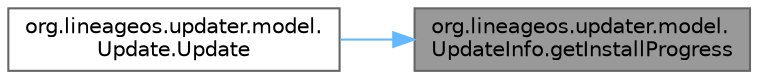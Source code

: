 digraph "org.lineageos.updater.model.UpdateInfo.getInstallProgress"
{
 // LATEX_PDF_SIZE
  bgcolor="transparent";
  edge [fontname=Helvetica,fontsize=10,labelfontname=Helvetica,labelfontsize=10];
  node [fontname=Helvetica,fontsize=10,shape=box,height=0.2,width=0.4];
  rankdir="RL";
  Node1 [label="org.lineageos.updater.model.\lUpdateInfo.getInstallProgress",height=0.2,width=0.4,color="gray40", fillcolor="grey60", style="filled", fontcolor="black",tooltip=" "];
  Node1 -> Node2 [dir="back",color="steelblue1",style="solid"];
  Node2 [label="org.lineageos.updater.model.\lUpdate.Update",height=0.2,width=0.4,color="grey40", fillcolor="white", style="filled",URL="$classorg_1_1lineageos_1_1updater_1_1model_1_1_update.html#a9bef57b8f273149c6e11ca60e0a591b0",tooltip=" "];
}
